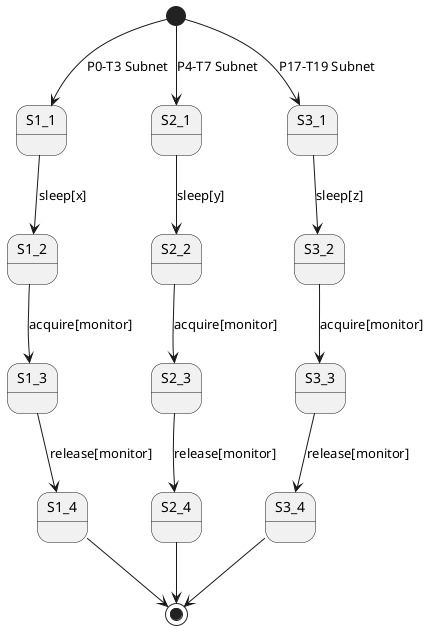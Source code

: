 @startuml

[*] --> S1_1 : P0-T3 Subnet
S1_1 --> S1_2 : sleep[x]
S1_2 --> S1_3 : acquire[monitor]
S1_3 --> S1_4 : release[monitor]
S1_4 --> [*]

[*] --> S2_1 : P4-T7 Subnet
S2_1 --> S2_2 : sleep[y]
S2_2 --> S2_3 : acquire[monitor]
S2_3 --> S2_4 : release[monitor]
S2_4 --> [*]

[*] --> S3_1 : P17-T19 Subnet
S3_1 --> S3_2 : sleep[z]
S3_2 --> S3_3 : acquire[monitor]
S3_3 --> S3_4 : release[monitor]
S3_4 --> [*]

@enduml
